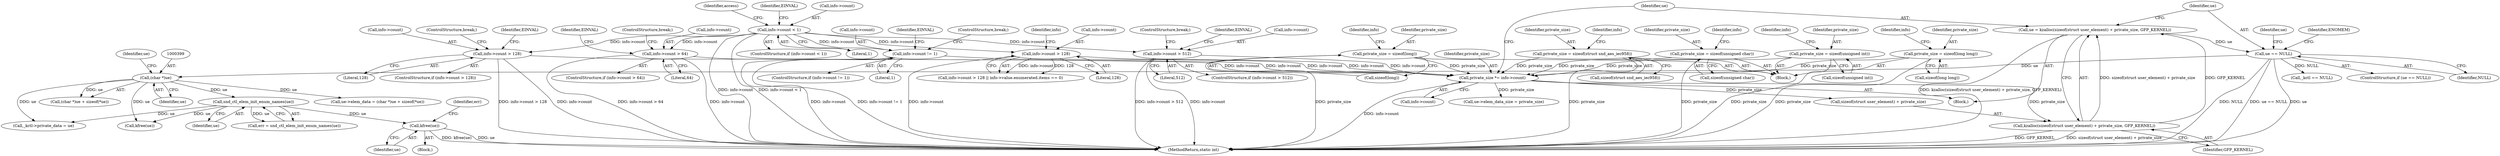 digraph "0_linux_82262a46627bebb0febcc26664746c25cef08563@API" {
"1000427" [label="(Call,kfree(ue))"];
"1000420" [label="(Call,snd_ctl_elem_init_enum_names(ue))"];
"1000398" [label="(Call,(char *)ue)"];
"1000369" [label="(Call,ue == NULL)"];
"1000360" [label="(Call,ue = kzalloc(sizeof(struct user_element) + private_size, GFP_KERNEL))"];
"1000362" [label="(Call,kzalloc(sizeof(struct user_element) + private_size, GFP_KERNEL))"];
"1000355" [label="(Call,private_size *= info->count)"];
"1000327" [label="(Call,info->count > 512)"];
"1000119" [label="(Call,info->count < 1)"];
"1000272" [label="(Call,info->count > 128)"];
"1000287" [label="(Call,info->count > 64)"];
"1000342" [label="(Call,info->count != 1)"];
"1000303" [label="(Call,info->count > 128)"];
"1000297" [label="(Call,private_size = sizeof(unsigned int))"];
"1000267" [label="(Call,private_size = sizeof(long))"];
"1000337" [label="(Call,private_size = sizeof(struct snd_aes_iec958))"];
"1000322" [label="(Call,private_size = sizeof(unsigned char))"];
"1000282" [label="(Call,private_size = sizeof(long long))"];
"1000272" [label="(Call,info->count > 128)"];
"1000343" [label="(Call,info->count)"];
"1000377" [label="(Identifier,ue)"];
"1000304" [label="(Call,info->count)"];
"1000397" [label="(Call,(char *)ue + sizeof(*ue))"];
"1000126" [label="(Identifier,EINVAL)"];
"1000356" [label="(Identifier,private_size)"];
"1000374" [label="(Identifier,ENOMEM)"];
"1000331" [label="(Literal,512)"];
"1000428" [label="(Identifier,ue)"];
"1000118" [label="(ControlStructure,if (info->count < 1))"];
"1000326" [label="(ControlStructure,if (info->count > 512))"];
"1000323" [label="(Identifier,private_size)"];
"1000398" [label="(Call,(char *)ue)"];
"1000104" [label="(Block,)"];
"1000307" [label="(Literal,128)"];
"1000456" [label="(Call,_kctl->private_data = ue)"];
"1000370" [label="(Identifier,ue)"];
"1000362" [label="(Call,kzalloc(sizeof(struct user_element) + private_size, GFP_KERNEL))"];
"1000123" [label="(Literal,1)"];
"1000284" [label="(Call,sizeof(long long))"];
"1000268" [label="(Identifier,private_size)"];
"1000400" [label="(Identifier,ue)"];
"1000322" [label="(Call,private_size = sizeof(unsigned char))"];
"1000346" [label="(Literal,1)"];
"1000294" [label="(Identifier,EINVAL)"];
"1000443" [label="(Call,_kctl == NULL)"];
"1000291" [label="(Literal,64)"];
"1000287" [label="(Call,info->count > 64)"];
"1000451" [label="(Call,kfree(ue))"];
"1000403" [label="(Identifier,ue)"];
"1000279" [label="(Identifier,EINVAL)"];
"1000349" [label="(Identifier,EINVAL)"];
"1000282" [label="(Call,private_size = sizeof(long long))"];
"1000361" [label="(Identifier,ue)"];
"1000264" [label="(Block,)"];
"1000120" [label="(Call,info->count)"];
"1000295" [label="(ControlStructure,break;)"];
"1000302" [label="(Call,info->count > 128 || info->value.enumerated.items == 0)"];
"1000297" [label="(Call,private_size = sizeof(unsigned int))"];
"1000327" [label="(Call,info->count > 512)"];
"1000426" [label="(Block,)"];
"1000335" [label="(ControlStructure,break;)"];
"1000299" [label="(Call,sizeof(unsigned int))"];
"1000329" [label="(Identifier,info)"];
"1000305" [label="(Identifier,info)"];
"1000324" [label="(Call,sizeof(unsigned char))"];
"1000369" [label="(Call,ue == NULL)"];
"1000276" [label="(Literal,128)"];
"1000271" [label="(ControlStructure,if (info->count > 128))"];
"1000342" [label="(Call,info->count != 1)"];
"1000288" [label="(Call,info->count)"];
"1000404" [label="(Call,ue->elem_data_size = private_size)"];
"1000341" [label="(ControlStructure,if (info->count != 1))"];
"1000119" [label="(Call,info->count < 1)"];
"1000273" [label="(Call,info->count)"];
"1000338" [label="(Identifier,private_size)"];
"1000344" [label="(Identifier,info)"];
"1000357" [label="(Call,info->count)"];
"1000393" [label="(Call,ue->elem_data = (char *)ue + sizeof(*ue))"];
"1000355" [label="(Call,private_size *= info->count)"];
"1000312" [label="(Identifier,info)"];
"1000363" [label="(Call,sizeof(struct user_element) + private_size)"];
"1000420" [label="(Call,snd_ctl_elem_init_enum_names(ue))"];
"1000368" [label="(ControlStructure,if (ue == NULL))"];
"1000360" [label="(Call,ue = kzalloc(sizeof(struct user_element) + private_size, GFP_KERNEL))"];
"1000280" [label="(ControlStructure,break;)"];
"1000418" [label="(Call,err = snd_ctl_elem_init_enum_names(ue))"];
"1000508" [label="(MethodReturn,static int)"];
"1000430" [label="(Identifier,err)"];
"1000289" [label="(Identifier,info)"];
"1000367" [label="(Identifier,GFP_KERNEL)"];
"1000371" [label="(Identifier,NULL)"];
"1000267" [label="(Call,private_size = sizeof(long))"];
"1000128" [label="(Identifier,access)"];
"1000303" [label="(Call,info->count > 128)"];
"1000334" [label="(Identifier,EINVAL)"];
"1000283" [label="(Identifier,private_size)"];
"1000269" [label="(Call,sizeof(long))"];
"1000350" [label="(ControlStructure,break;)"];
"1000427" [label="(Call,kfree(ue))"];
"1000274" [label="(Identifier,info)"];
"1000298" [label="(Identifier,private_size)"];
"1000421" [label="(Identifier,ue)"];
"1000339" [label="(Call,sizeof(struct snd_aes_iec958))"];
"1000286" [label="(ControlStructure,if (info->count > 64))"];
"1000328" [label="(Call,info->count)"];
"1000337" [label="(Call,private_size = sizeof(struct snd_aes_iec958))"];
"1000427" -> "1000426"  [label="AST: "];
"1000427" -> "1000428"  [label="CFG: "];
"1000428" -> "1000427"  [label="AST: "];
"1000430" -> "1000427"  [label="CFG: "];
"1000427" -> "1000508"  [label="DDG: kfree(ue)"];
"1000427" -> "1000508"  [label="DDG: ue"];
"1000420" -> "1000427"  [label="DDG: ue"];
"1000420" -> "1000418"  [label="AST: "];
"1000420" -> "1000421"  [label="CFG: "];
"1000421" -> "1000420"  [label="AST: "];
"1000418" -> "1000420"  [label="CFG: "];
"1000420" -> "1000418"  [label="DDG: ue"];
"1000398" -> "1000420"  [label="DDG: ue"];
"1000420" -> "1000451"  [label="DDG: ue"];
"1000420" -> "1000456"  [label="DDG: ue"];
"1000398" -> "1000397"  [label="AST: "];
"1000398" -> "1000400"  [label="CFG: "];
"1000399" -> "1000398"  [label="AST: "];
"1000400" -> "1000398"  [label="AST: "];
"1000403" -> "1000398"  [label="CFG: "];
"1000398" -> "1000393"  [label="DDG: ue"];
"1000398" -> "1000397"  [label="DDG: ue"];
"1000369" -> "1000398"  [label="DDG: ue"];
"1000398" -> "1000451"  [label="DDG: ue"];
"1000398" -> "1000456"  [label="DDG: ue"];
"1000369" -> "1000368"  [label="AST: "];
"1000369" -> "1000371"  [label="CFG: "];
"1000370" -> "1000369"  [label="AST: "];
"1000371" -> "1000369"  [label="AST: "];
"1000374" -> "1000369"  [label="CFG: "];
"1000377" -> "1000369"  [label="CFG: "];
"1000369" -> "1000508"  [label="DDG: ue == NULL"];
"1000369" -> "1000508"  [label="DDG: ue"];
"1000369" -> "1000508"  [label="DDG: NULL"];
"1000360" -> "1000369"  [label="DDG: ue"];
"1000369" -> "1000443"  [label="DDG: NULL"];
"1000360" -> "1000104"  [label="AST: "];
"1000360" -> "1000362"  [label="CFG: "];
"1000361" -> "1000360"  [label="AST: "];
"1000362" -> "1000360"  [label="AST: "];
"1000370" -> "1000360"  [label="CFG: "];
"1000360" -> "1000508"  [label="DDG: kzalloc(sizeof(struct user_element) + private_size, GFP_KERNEL)"];
"1000362" -> "1000360"  [label="DDG: sizeof(struct user_element) + private_size"];
"1000362" -> "1000360"  [label="DDG: GFP_KERNEL"];
"1000362" -> "1000367"  [label="CFG: "];
"1000363" -> "1000362"  [label="AST: "];
"1000367" -> "1000362"  [label="AST: "];
"1000362" -> "1000508"  [label="DDG: GFP_KERNEL"];
"1000362" -> "1000508"  [label="DDG: sizeof(struct user_element) + private_size"];
"1000355" -> "1000362"  [label="DDG: private_size"];
"1000355" -> "1000104"  [label="AST: "];
"1000355" -> "1000357"  [label="CFG: "];
"1000356" -> "1000355"  [label="AST: "];
"1000357" -> "1000355"  [label="AST: "];
"1000361" -> "1000355"  [label="CFG: "];
"1000355" -> "1000508"  [label="DDG: info->count"];
"1000327" -> "1000355"  [label="DDG: info->count"];
"1000272" -> "1000355"  [label="DDG: info->count"];
"1000287" -> "1000355"  [label="DDG: info->count"];
"1000342" -> "1000355"  [label="DDG: info->count"];
"1000303" -> "1000355"  [label="DDG: info->count"];
"1000297" -> "1000355"  [label="DDG: private_size"];
"1000267" -> "1000355"  [label="DDG: private_size"];
"1000337" -> "1000355"  [label="DDG: private_size"];
"1000322" -> "1000355"  [label="DDG: private_size"];
"1000282" -> "1000355"  [label="DDG: private_size"];
"1000355" -> "1000363"  [label="DDG: private_size"];
"1000355" -> "1000404"  [label="DDG: private_size"];
"1000327" -> "1000326"  [label="AST: "];
"1000327" -> "1000331"  [label="CFG: "];
"1000328" -> "1000327"  [label="AST: "];
"1000331" -> "1000327"  [label="AST: "];
"1000334" -> "1000327"  [label="CFG: "];
"1000335" -> "1000327"  [label="CFG: "];
"1000327" -> "1000508"  [label="DDG: info->count"];
"1000327" -> "1000508"  [label="DDG: info->count > 512"];
"1000119" -> "1000327"  [label="DDG: info->count"];
"1000119" -> "1000118"  [label="AST: "];
"1000119" -> "1000123"  [label="CFG: "];
"1000120" -> "1000119"  [label="AST: "];
"1000123" -> "1000119"  [label="AST: "];
"1000126" -> "1000119"  [label="CFG: "];
"1000128" -> "1000119"  [label="CFG: "];
"1000119" -> "1000508"  [label="DDG: info->count"];
"1000119" -> "1000508"  [label="DDG: info->count < 1"];
"1000119" -> "1000272"  [label="DDG: info->count"];
"1000119" -> "1000287"  [label="DDG: info->count"];
"1000119" -> "1000303"  [label="DDG: info->count"];
"1000119" -> "1000342"  [label="DDG: info->count"];
"1000272" -> "1000271"  [label="AST: "];
"1000272" -> "1000276"  [label="CFG: "];
"1000273" -> "1000272"  [label="AST: "];
"1000276" -> "1000272"  [label="AST: "];
"1000279" -> "1000272"  [label="CFG: "];
"1000280" -> "1000272"  [label="CFG: "];
"1000272" -> "1000508"  [label="DDG: info->count"];
"1000272" -> "1000508"  [label="DDG: info->count > 128"];
"1000287" -> "1000286"  [label="AST: "];
"1000287" -> "1000291"  [label="CFG: "];
"1000288" -> "1000287"  [label="AST: "];
"1000291" -> "1000287"  [label="AST: "];
"1000294" -> "1000287"  [label="CFG: "];
"1000295" -> "1000287"  [label="CFG: "];
"1000287" -> "1000508"  [label="DDG: info->count > 64"];
"1000287" -> "1000508"  [label="DDG: info->count"];
"1000342" -> "1000341"  [label="AST: "];
"1000342" -> "1000346"  [label="CFG: "];
"1000343" -> "1000342"  [label="AST: "];
"1000346" -> "1000342"  [label="AST: "];
"1000349" -> "1000342"  [label="CFG: "];
"1000350" -> "1000342"  [label="CFG: "];
"1000342" -> "1000508"  [label="DDG: info->count"];
"1000342" -> "1000508"  [label="DDG: info->count != 1"];
"1000303" -> "1000302"  [label="AST: "];
"1000303" -> "1000307"  [label="CFG: "];
"1000304" -> "1000303"  [label="AST: "];
"1000307" -> "1000303"  [label="AST: "];
"1000312" -> "1000303"  [label="CFG: "];
"1000302" -> "1000303"  [label="CFG: "];
"1000303" -> "1000508"  [label="DDG: info->count"];
"1000303" -> "1000302"  [label="DDG: info->count"];
"1000303" -> "1000302"  [label="DDG: 128"];
"1000297" -> "1000264"  [label="AST: "];
"1000297" -> "1000299"  [label="CFG: "];
"1000298" -> "1000297"  [label="AST: "];
"1000299" -> "1000297"  [label="AST: "];
"1000305" -> "1000297"  [label="CFG: "];
"1000297" -> "1000508"  [label="DDG: private_size"];
"1000267" -> "1000264"  [label="AST: "];
"1000267" -> "1000269"  [label="CFG: "];
"1000268" -> "1000267"  [label="AST: "];
"1000269" -> "1000267"  [label="AST: "];
"1000274" -> "1000267"  [label="CFG: "];
"1000267" -> "1000508"  [label="DDG: private_size"];
"1000337" -> "1000264"  [label="AST: "];
"1000337" -> "1000339"  [label="CFG: "];
"1000338" -> "1000337"  [label="AST: "];
"1000339" -> "1000337"  [label="AST: "];
"1000344" -> "1000337"  [label="CFG: "];
"1000337" -> "1000508"  [label="DDG: private_size"];
"1000322" -> "1000264"  [label="AST: "];
"1000322" -> "1000324"  [label="CFG: "];
"1000323" -> "1000322"  [label="AST: "];
"1000324" -> "1000322"  [label="AST: "];
"1000329" -> "1000322"  [label="CFG: "];
"1000322" -> "1000508"  [label="DDG: private_size"];
"1000282" -> "1000264"  [label="AST: "];
"1000282" -> "1000284"  [label="CFG: "];
"1000283" -> "1000282"  [label="AST: "];
"1000284" -> "1000282"  [label="AST: "];
"1000289" -> "1000282"  [label="CFG: "];
"1000282" -> "1000508"  [label="DDG: private_size"];
}
